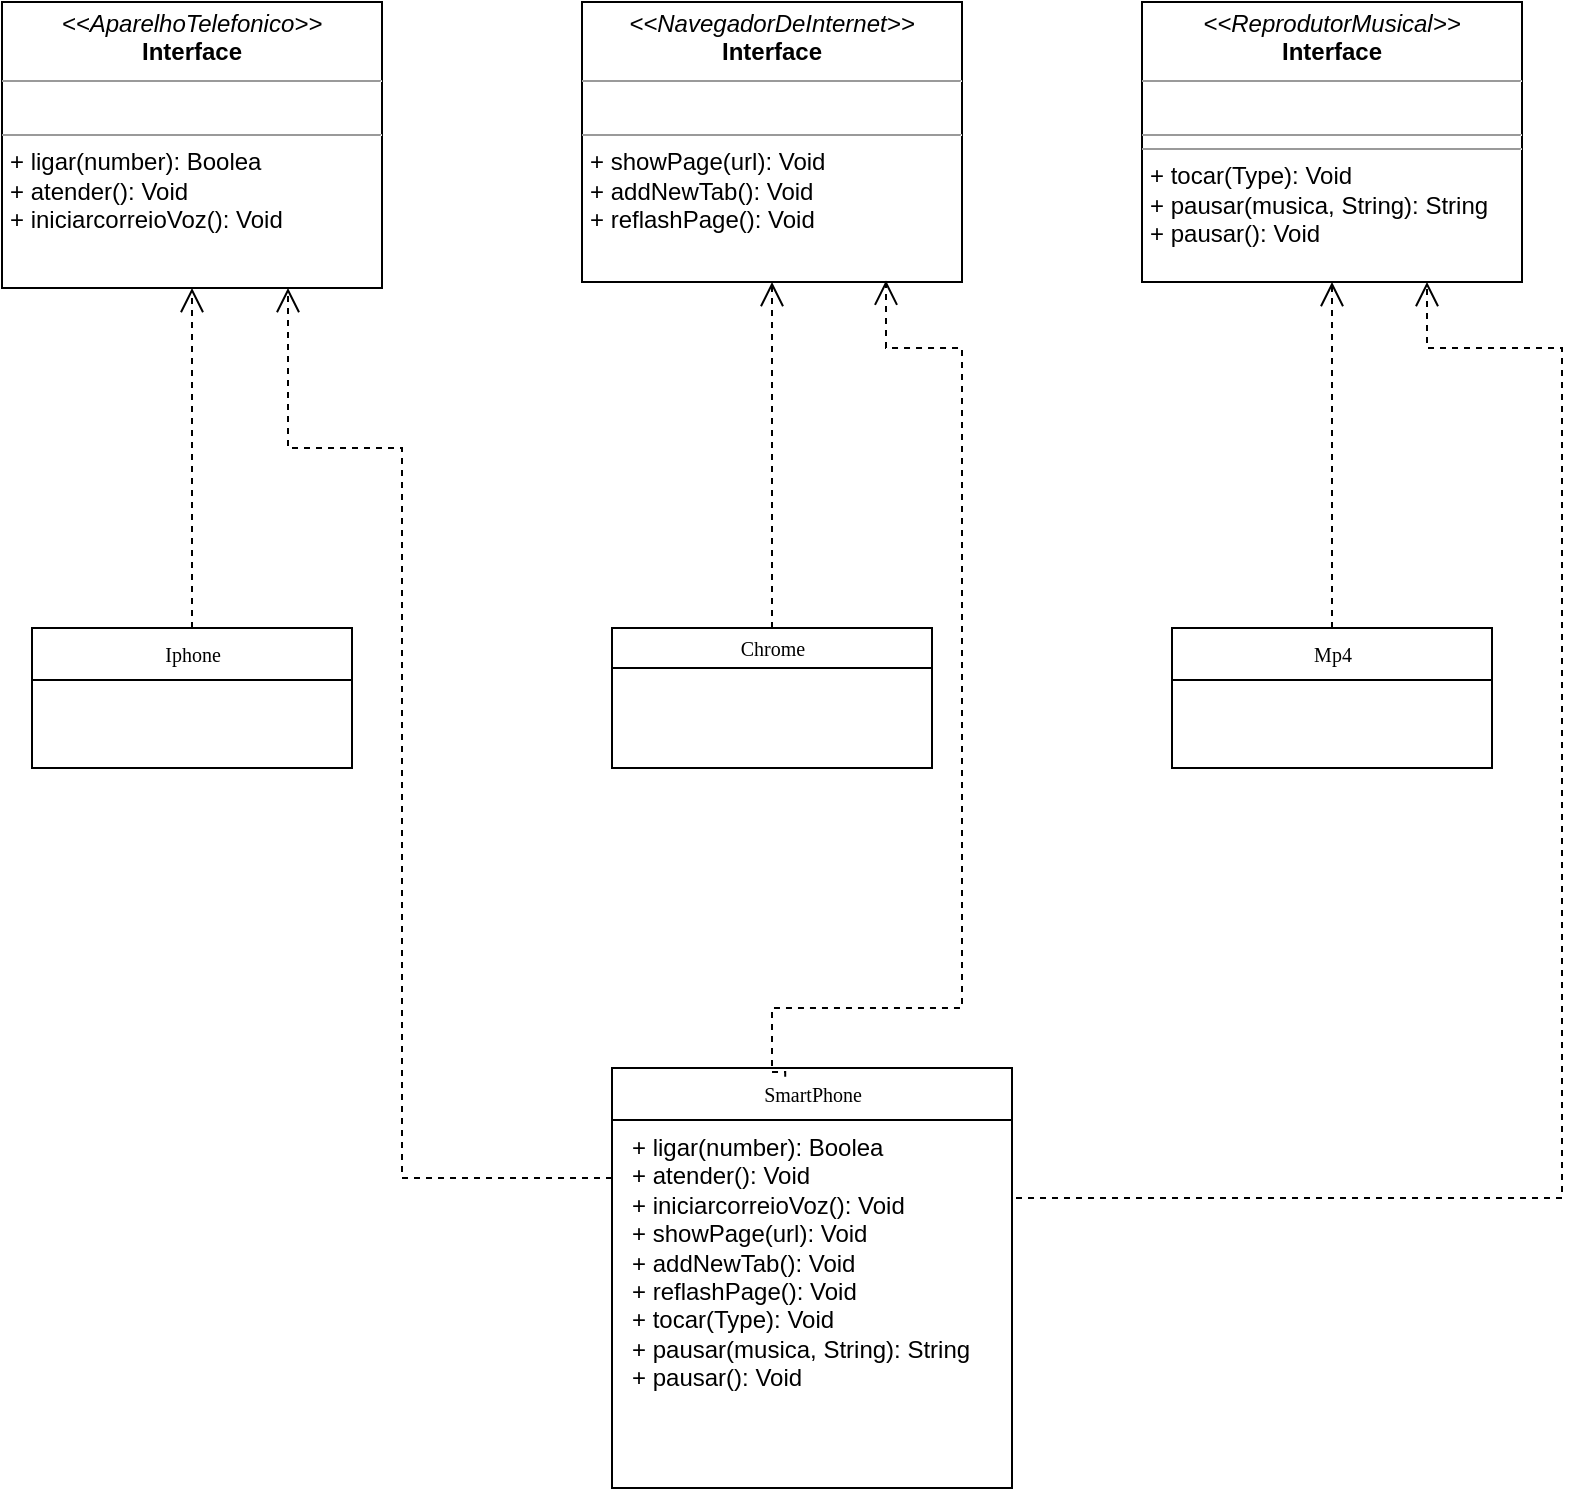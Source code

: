 <mxfile version="24.5.3" type="github">
  <diagram name="Page-1" id="c4acf3e9-155e-7222-9cf6-157b1a14988f">
    <mxGraphModel dx="1052" dy="435" grid="1" gridSize="10" guides="1" tooltips="1" connect="1" arrows="1" fold="1" page="1" pageScale="1" pageWidth="850" pageHeight="1100" background="none" math="0" shadow="0">
      <root>
        <mxCell id="0" />
        <mxCell id="1" parent="0" />
        <mxCell id="5d2195bd80daf111-40" style="edgeStyle=orthogonalEdgeStyle;rounded=0;html=1;dashed=1;labelBackgroundColor=none;startFill=0;endArrow=open;endFill=0;endSize=10;fontFamily=Verdana;fontSize=10;entryX=0.75;entryY=1;entryDx=0;entryDy=0;" parent="1" source="5d2195bd80daf111-1" target="5d2195bd80daf111-18" edge="1">
          <mxGeometry relative="1" as="geometry">
            <Array as="points">
              <mxPoint x="240" y="675" />
              <mxPoint x="240" y="310" />
              <mxPoint x="183" y="310" />
              <mxPoint x="183" y="230" />
            </Array>
            <mxPoint x="730.0" y="814" as="sourcePoint" />
          </mxGeometry>
        </mxCell>
        <mxCell id="17acba5748e5396b-20" value="Iphone" style="swimlane;html=1;fontStyle=0;childLayout=stackLayout;horizontal=1;startSize=26;fillColor=none;horizontalStack=0;resizeParent=1;resizeLast=0;collapsible=1;marginBottom=0;swimlaneFillColor=#ffffff;rounded=0;shadow=0;comic=0;labelBackgroundColor=none;strokeWidth=1;fontFamily=Verdana;fontSize=10;align=center;" parent="1" vertex="1">
          <mxGeometry x="55" y="400" width="160" height="70" as="geometry" />
        </mxCell>
        <mxCell id="17acba5748e5396b-30" value="Chrome" style="swimlane;html=1;fontStyle=0;childLayout=stackLayout;horizontal=1;startSize=20;fillColor=none;horizontalStack=0;resizeParent=1;resizeLast=0;collapsible=1;marginBottom=0;swimlaneFillColor=#ffffff;rounded=0;shadow=0;comic=0;labelBackgroundColor=none;strokeWidth=1;fontFamily=Verdana;fontSize=10;align=center;" parent="1" vertex="1">
          <mxGeometry x="345" y="400" width="160" height="70" as="geometry" />
        </mxCell>
        <mxCell id="5d2195bd80daf111-18" value="&lt;p style=&quot;margin:0px;margin-top:4px;text-align:center;&quot;&gt;&lt;i&gt;&amp;lt;&amp;lt;AparelhoTelefonico&amp;gt;&amp;gt;&lt;/i&gt;&lt;br&gt;&lt;b&gt;Interface&lt;/b&gt;&lt;/p&gt;&lt;hr size=&quot;1&quot;&gt;&lt;p style=&quot;margin:0px;margin-left:4px;&quot;&gt;&lt;br&gt;&lt;/p&gt;&lt;hr size=&quot;1&quot;&gt;&lt;p style=&quot;margin:0px;margin-left:4px;&quot;&gt;+ ligar(number): Boolea&lt;br&gt;+ atender(): Void&lt;/p&gt;&lt;p style=&quot;margin:0px;margin-left:4px;&quot;&gt;+ iniciarcorreioVoz(): Void&lt;/p&gt;" style="verticalAlign=top;align=left;overflow=fill;fontSize=12;fontFamily=Helvetica;html=1;rounded=0;shadow=0;comic=0;labelBackgroundColor=none;strokeWidth=1" parent="1" vertex="1">
          <mxGeometry x="40" y="87" width="190" height="143" as="geometry" />
        </mxCell>
        <mxCell id="5d2195bd80daf111-24" style="edgeStyle=orthogonalEdgeStyle;rounded=0;html=1;dashed=1;labelBackgroundColor=none;startFill=0;endArrow=open;endFill=0;endSize=10;fontFamily=Verdana;fontSize=10;" parent="1" source="17acba5748e5396b-30" target="5d2195bd80daf111-19" edge="1">
          <mxGeometry relative="1" as="geometry">
            <Array as="points">
              <mxPoint x="430" y="455" />
              <mxPoint x="430" y="157" />
            </Array>
          </mxGeometry>
        </mxCell>
        <mxCell id="5d2195bd80daf111-19" value="&lt;p style=&quot;margin:0px;margin-top:4px;text-align:center;&quot;&gt;&lt;i&gt;&amp;lt;&amp;lt;NavegadorDeInternet&amp;gt;&amp;gt;&lt;/i&gt;&lt;br&gt;&lt;b&gt;Interface&lt;/b&gt;&lt;/p&gt;&lt;hr size=&quot;1&quot;&gt;&lt;p style=&quot;margin:0px;margin-left:4px;&quot;&gt;&lt;br&gt;&lt;/p&gt;&lt;hr size=&quot;1&quot;&gt;&lt;p style=&quot;margin:0px;margin-left:4px;&quot;&gt;+ showPage(url): Void&lt;br&gt;+ addNewTab(): Void&lt;/p&gt;&lt;p style=&quot;margin:0px;margin-left:4px;&quot;&gt;+ reflashPage(): Void&lt;/p&gt;" style="verticalAlign=top;align=left;overflow=fill;fontSize=12;fontFamily=Helvetica;html=1;rounded=0;shadow=0;comic=0;labelBackgroundColor=none;strokeWidth=1" parent="1" vertex="1">
          <mxGeometry x="330" y="87" width="190" height="140" as="geometry" />
        </mxCell>
        <mxCell id="5d2195bd80daf111-20" value="&lt;p style=&quot;margin:0px;margin-top:4px;text-align:center;&quot;&gt;&lt;i&gt;&amp;lt;&amp;lt;ReprodutorMusical&amp;gt;&amp;gt;&lt;/i&gt;&lt;br&gt;&lt;b&gt;Interface&lt;/b&gt;&lt;/p&gt;&lt;hr size=&quot;1&quot;&gt;&lt;p style=&quot;margin:0px;margin-left:4px;&quot;&gt;&lt;br&gt;&lt;/p&gt;&lt;hr size=&quot;1&quot;&gt;&lt;hr size=&quot;1&quot;&gt;&lt;p style=&quot;margin: 0px 0px 0px 4px;&quot;&gt;+ tocar(Type): Void&lt;br&gt;+ pausar(musica, String): String&lt;/p&gt;&lt;p style=&quot;margin: 0px 0px 0px 4px;&quot;&gt;+ pausar(): Void&lt;/p&gt;" style="verticalAlign=top;align=left;overflow=fill;fontSize=12;fontFamily=Helvetica;html=1;rounded=0;shadow=0;comic=0;labelBackgroundColor=none;strokeWidth=1" parent="1" vertex="1">
          <mxGeometry x="610" y="87" width="190" height="140" as="geometry" />
        </mxCell>
        <mxCell id="5d2195bd80daf111-21" style="edgeStyle=orthogonalEdgeStyle;rounded=0;html=1;labelBackgroundColor=none;startFill=0;endArrow=open;endFill=0;endSize=10;fontFamily=Verdana;fontSize=10;dashed=1;exitX=0.5;exitY=0;exitDx=0;exitDy=0;" parent="1" source="17acba5748e5396b-20" target="5d2195bd80daf111-18" edge="1">
          <mxGeometry relative="1" as="geometry" />
        </mxCell>
        <mxCell id="fSomqRdtfo5MNS8BFHQG-5" value="Mp4" style="swimlane;html=1;fontStyle=0;childLayout=stackLayout;horizontal=1;startSize=26;fillColor=none;horizontalStack=0;resizeParent=1;resizeLast=0;collapsible=1;marginBottom=0;swimlaneFillColor=#ffffff;rounded=0;shadow=0;comic=0;labelBackgroundColor=none;strokeWidth=1;fontFamily=Verdana;fontSize=10;align=center;" vertex="1" parent="1">
          <mxGeometry x="625" y="400" width="160" height="70" as="geometry" />
        </mxCell>
        <mxCell id="fSomqRdtfo5MNS8BFHQG-10" style="edgeStyle=orthogonalEdgeStyle;rounded=0;html=1;dashed=1;labelBackgroundColor=none;startFill=0;endArrow=open;endFill=0;endSize=10;fontFamily=Verdana;fontSize=10;entryX=0.5;entryY=1;entryDx=0;entryDy=0;exitX=0.5;exitY=0;exitDx=0;exitDy=0;" edge="1" parent="1" source="fSomqRdtfo5MNS8BFHQG-5" target="5d2195bd80daf111-20">
          <mxGeometry relative="1" as="geometry">
            <Array as="points">
              <mxPoint x="705" y="350" />
              <mxPoint x="705" y="350" />
            </Array>
            <mxPoint x="435" y="410" as="sourcePoint" />
            <mxPoint x="435" y="237" as="targetPoint" />
          </mxGeometry>
        </mxCell>
        <mxCell id="fSomqRdtfo5MNS8BFHQG-11" style="edgeStyle=orthogonalEdgeStyle;rounded=0;html=1;dashed=1;labelBackgroundColor=none;startFill=0;endArrow=open;endFill=0;endSize=10;fontFamily=Verdana;fontSize=10;entryX=0.8;entryY=0.995;entryDx=0;entryDy=0;entryPerimeter=0;exitX=0.433;exitY=0.021;exitDx=0;exitDy=0;exitPerimeter=0;" edge="1" parent="1" source="5d2195bd80daf111-1" target="5d2195bd80daf111-19">
          <mxGeometry relative="1" as="geometry">
            <Array as="points">
              <mxPoint x="425" y="622" />
              <mxPoint x="425" y="590" />
              <mxPoint x="520" y="590" />
              <mxPoint x="520" y="260" />
              <mxPoint x="482" y="260" />
            </Array>
            <mxPoint x="350" y="685" as="sourcePoint" />
            <mxPoint x="240" y="204" as="targetPoint" />
          </mxGeometry>
        </mxCell>
        <mxCell id="fSomqRdtfo5MNS8BFHQG-12" style="edgeStyle=orthogonalEdgeStyle;rounded=0;html=1;dashed=1;labelBackgroundColor=none;startFill=0;endArrow=open;endFill=0;endSize=10;fontFamily=Verdana;fontSize=10;exitX=1;exitY=0.5;exitDx=0;exitDy=0;entryX=0.75;entryY=1;entryDx=0;entryDy=0;" edge="1" parent="1" target="5d2195bd80daf111-20">
          <mxGeometry relative="1" as="geometry">
            <Array as="points">
              <mxPoint x="820" y="685" />
              <mxPoint x="820" y="260" />
              <mxPoint x="753" y="260" />
            </Array>
            <mxPoint x="505" y="703" as="sourcePoint" />
            <mxPoint x="810" y="170" as="targetPoint" />
          </mxGeometry>
        </mxCell>
        <mxCell id="5d2195bd80daf111-1" value="SmartPhone" style="swimlane;html=1;fontStyle=0;childLayout=stackLayout;horizontal=1;startSize=26;fillColor=none;horizontalStack=0;resizeParent=1;resizeLast=0;collapsible=1;marginBottom=0;swimlaneFillColor=#ffffff;rounded=0;shadow=0;comic=0;labelBackgroundColor=none;strokeWidth=1;fontFamily=Verdana;fontSize=10;align=center;" parent="1" vertex="1">
          <mxGeometry x="345" y="620" width="200" height="210" as="geometry" />
        </mxCell>
        <mxCell id="5d2195bd80daf111-2" value="&lt;p style=&quot;text-wrap: nowrap; margin: 0px 0px 0px 4px;&quot;&gt;+ ligar(number): Boolea&lt;br&gt;+ atender(): Void&lt;/p&gt;&lt;p style=&quot;text-wrap: nowrap; margin: 0px 0px 0px 4px;&quot;&gt;+ iniciarcorreioVoz(): Void&lt;/p&gt;&lt;p style=&quot;text-wrap: nowrap; margin: 0px 0px 0px 4px;&quot;&gt;+ showPage(url): Void&lt;br&gt;+ addNewTab(): Void&lt;/p&gt;&lt;p style=&quot;text-wrap: nowrap; margin: 0px 0px 0px 4px;&quot;&gt;+ reflashPage(): Void&lt;/p&gt;&lt;p style=&quot;text-wrap: nowrap; margin: 0px 0px 0px 4px;&quot;&gt;+ tocar(Type): Void&lt;br&gt;+ pausar(musica, String): String&lt;/p&gt;&lt;p style=&quot;text-wrap: nowrap; margin: 0px 0px 0px 4px;&quot;&gt;+ pausar(): Void&lt;/p&gt;" style="text;html=1;strokeColor=none;fillColor=none;align=left;verticalAlign=top;spacingLeft=4;spacingRight=4;whiteSpace=wrap;overflow=hidden;rotatable=0;points=[[0,0.5],[1,0.5]];portConstraint=eastwest;" parent="5d2195bd80daf111-1" vertex="1">
          <mxGeometry y="26" width="200" height="184" as="geometry" />
        </mxCell>
      </root>
    </mxGraphModel>
  </diagram>
</mxfile>
